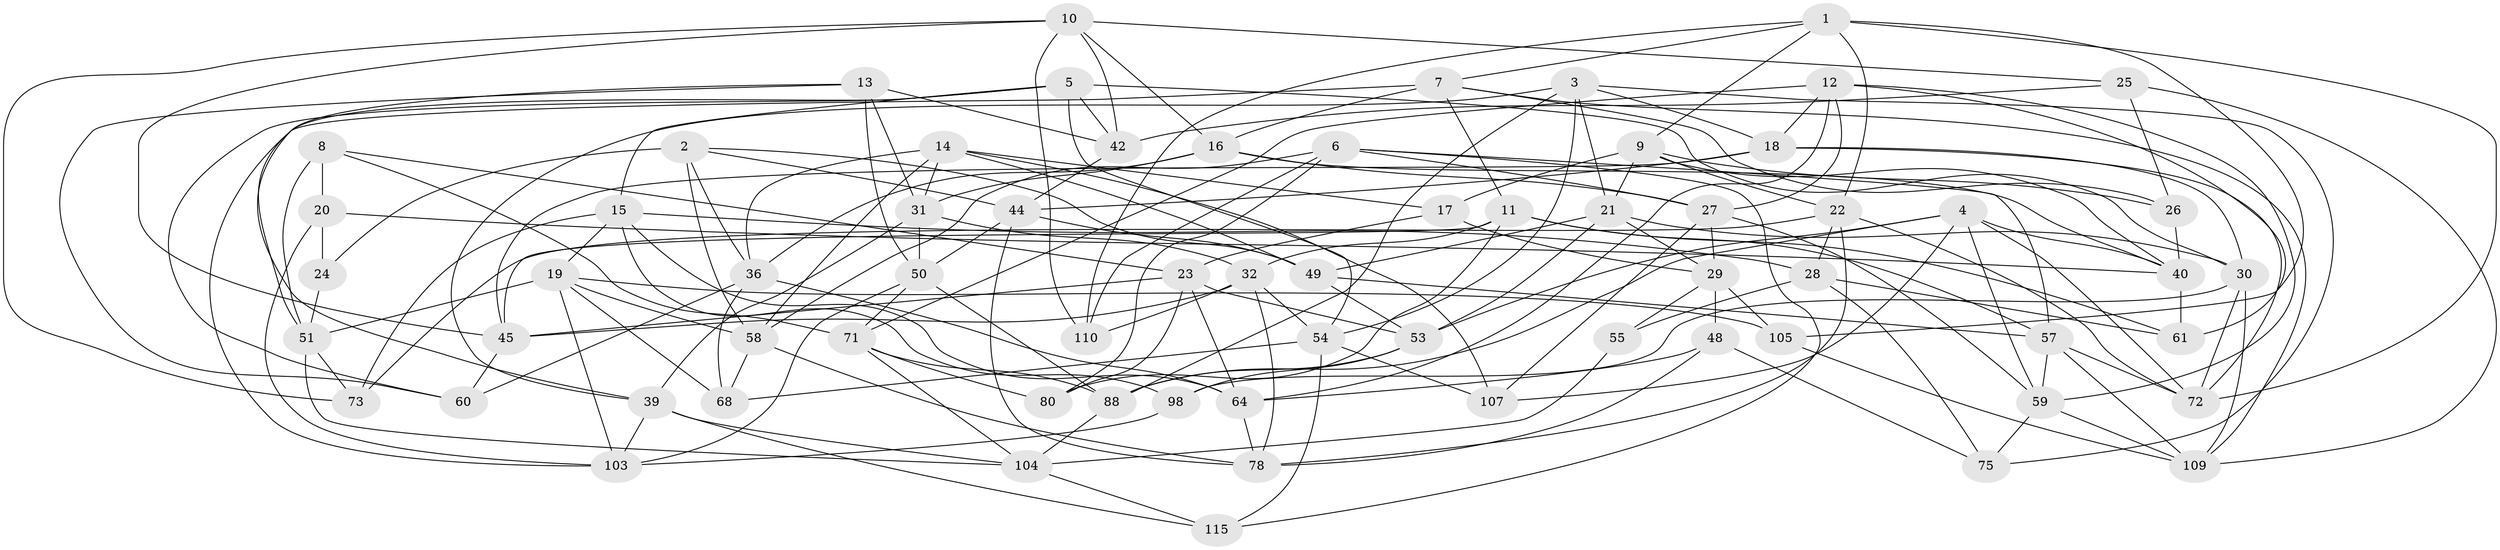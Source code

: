 // Generated by graph-tools (version 1.1) at 2025/52/02/27/25 19:52:28]
// undirected, 67 vertices, 179 edges
graph export_dot {
graph [start="1"]
  node [color=gray90,style=filled];
  1 [super="+100"];
  2 [super="+102"];
  3 [super="+77"];
  4 [super="+38"];
  5 [super="+35"];
  6 [super="+81"];
  7 [super="+106"];
  8;
  9 [super="+34"];
  10 [super="+56"];
  11 [super="+33"];
  12 [super="+87"];
  13 [super="+85"];
  14 [super="+47"];
  15 [super="+37"];
  16 [super="+92"];
  17;
  18 [super="+74"];
  19 [super="+90"];
  20;
  21 [super="+46"];
  22 [super="+95"];
  23 [super="+89"];
  24;
  25;
  26;
  27 [super="+65"];
  28 [super="+70"];
  29 [super="+94"];
  30 [super="+86"];
  31 [super="+83"];
  32 [super="+82"];
  36 [super="+76"];
  39 [super="+43"];
  40 [super="+41"];
  42 [super="+111"];
  44 [super="+62"];
  45 [super="+99"];
  48;
  49 [super="+52"];
  50 [super="+69"];
  51 [super="+93"];
  53 [super="+84"];
  54 [super="+67"];
  55;
  57 [super="+97"];
  58 [super="+63"];
  59 [super="+66"];
  60;
  61;
  64 [super="+96"];
  68;
  71 [super="+101"];
  72 [super="+108"];
  73;
  75;
  78 [super="+79"];
  80;
  88 [super="+91"];
  98;
  103 [super="+112"];
  104 [super="+114"];
  105;
  107;
  109 [super="+113"];
  110;
  115;
  1 -- 72;
  1 -- 110;
  1 -- 9;
  1 -- 22;
  1 -- 105;
  1 -- 7;
  2 -- 44;
  2 -- 24 [weight=2];
  2 -- 58;
  2 -- 49;
  2 -- 36;
  3 -- 18;
  3 -- 54;
  3 -- 88;
  3 -- 75;
  3 -- 39;
  3 -- 21;
  4 -- 40;
  4 -- 59;
  4 -- 72;
  4 -- 88;
  4 -- 107;
  4 -- 53;
  5 -- 30;
  5 -- 42;
  5 -- 51;
  5 -- 60;
  5 -- 54;
  5 -- 15;
  6 -- 110;
  6 -- 80;
  6 -- 57;
  6 -- 115;
  6 -- 58;
  6 -- 27;
  7 -- 26;
  7 -- 16;
  7 -- 103;
  7 -- 11;
  7 -- 109;
  8 -- 20;
  8 -- 71;
  8 -- 51;
  8 -- 23;
  9 -- 21;
  9 -- 17;
  9 -- 40;
  9 -- 26;
  9 -- 22;
  10 -- 73;
  10 -- 42;
  10 -- 45;
  10 -- 16;
  10 -- 25;
  10 -- 110;
  11 -- 45;
  11 -- 61;
  11 -- 32;
  11 -- 80;
  11 -- 57;
  12 -- 61;
  12 -- 59;
  12 -- 64;
  12 -- 71;
  12 -- 27;
  12 -- 18;
  13 -- 60;
  13 -- 42 [weight=2];
  13 -- 50;
  13 -- 39;
  13 -- 31;
  14 -- 49;
  14 -- 107;
  14 -- 58;
  14 -- 17;
  14 -- 36;
  14 -- 31;
  15 -- 73;
  15 -- 98;
  15 -- 64;
  15 -- 28;
  15 -- 19;
  16 -- 40;
  16 -- 27;
  16 -- 36;
  16 -- 31;
  17 -- 29;
  17 -- 23;
  18 -- 30;
  18 -- 72;
  18 -- 45;
  18 -- 44;
  19 -- 103;
  19 -- 51;
  19 -- 68;
  19 -- 105;
  19 -- 58;
  20 -- 24;
  20 -- 103;
  20 -- 40;
  21 -- 53;
  21 -- 29;
  21 -- 49;
  21 -- 30;
  22 -- 28;
  22 -- 73;
  22 -- 78;
  22 -- 72;
  23 -- 64;
  23 -- 45;
  23 -- 80;
  23 -- 53;
  24 -- 51;
  25 -- 42;
  25 -- 26;
  25 -- 109;
  26 -- 40;
  27 -- 107;
  27 -- 59;
  27 -- 29;
  28 -- 75;
  28 -- 55 [weight=2];
  28 -- 61;
  29 -- 48;
  29 -- 105;
  29 -- 55;
  30 -- 98;
  30 -- 109;
  30 -- 72;
  31 -- 50;
  31 -- 32;
  31 -- 39;
  32 -- 78;
  32 -- 110;
  32 -- 45;
  32 -- 54;
  36 -- 60;
  36 -- 64;
  36 -- 68;
  39 -- 115;
  39 -- 103;
  39 -- 104;
  40 -- 61;
  42 -- 44;
  44 -- 50;
  44 -- 49;
  44 -- 78;
  45 -- 60;
  48 -- 75;
  48 -- 78;
  48 -- 64;
  49 -- 57;
  49 -- 53;
  50 -- 103;
  50 -- 71;
  50 -- 88;
  51 -- 73;
  51 -- 104;
  53 -- 98;
  53 -- 88;
  54 -- 107;
  54 -- 115;
  54 -- 68;
  55 -- 104;
  57 -- 59;
  57 -- 72;
  57 -- 109;
  58 -- 78;
  58 -- 68;
  59 -- 75;
  59 -- 109;
  64 -- 78;
  71 -- 80;
  71 -- 104;
  71 -- 88;
  88 -- 104;
  98 -- 103;
  104 -- 115;
  105 -- 109;
}
